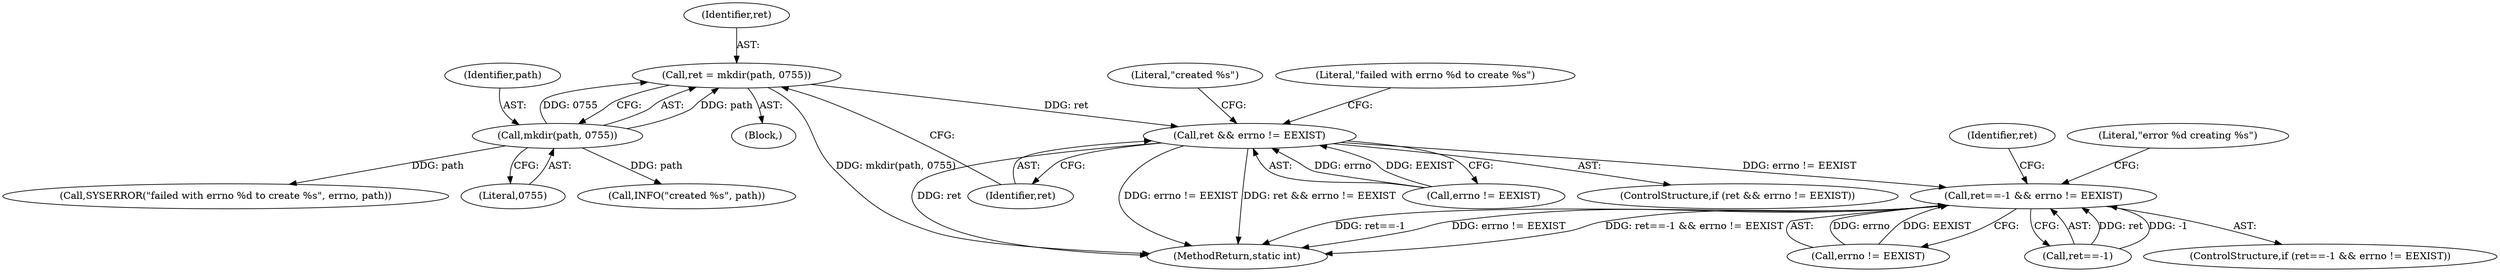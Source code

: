 digraph "0_lxc_592fd47a6245508b79fe6ac819fe6d3b2c1289be_11@API" {
"1000129" [label="(Call,ret = mkdir(path, 0755))"];
"1000131" [label="(Call,mkdir(path, 0755))"];
"1000135" [label="(Call,ret && errno != EEXIST)"];
"1000204" [label="(Call,ret==-1 && errno != EEXIST)"];
"1000209" [label="(Call,errno != EEXIST)"];
"1000133" [label="(Literal,0755)"];
"1000204" [label="(Call,ret==-1 && errno != EEXIST)"];
"1000137" [label="(Call,errno != EEXIST)"];
"1000141" [label="(Call,SYSERROR(\"failed with errno %d to create %s\", errno, path))"];
"1000134" [label="(ControlStructure,if (ret && errno != EEXIST))"];
"1000203" [label="(ControlStructure,if (ret==-1 && errno != EEXIST))"];
"1000296" [label="(MethodReturn,static int)"];
"1000142" [label="(Literal,\"failed with errno %d to create %s\")"];
"1000129" [label="(Call,ret = mkdir(path, 0755))"];
"1000214" [label="(Literal,\"error %d creating %s\")"];
"1000130" [label="(Identifier,ret)"];
"1000205" [label="(Call,ret==-1)"];
"1000135" [label="(Call,ret && errno != EEXIST)"];
"1000106" [label="(Block,)"];
"1000148" [label="(Call,INFO(\"created %s\", path))"];
"1000149" [label="(Literal,\"created %s\")"];
"1000132" [label="(Identifier,path)"];
"1000131" [label="(Call,mkdir(path, 0755))"];
"1000222" [label="(Identifier,ret)"];
"1000136" [label="(Identifier,ret)"];
"1000129" -> "1000106"  [label="AST: "];
"1000129" -> "1000131"  [label="CFG: "];
"1000130" -> "1000129"  [label="AST: "];
"1000131" -> "1000129"  [label="AST: "];
"1000136" -> "1000129"  [label="CFG: "];
"1000129" -> "1000296"  [label="DDG: mkdir(path, 0755)"];
"1000131" -> "1000129"  [label="DDG: path"];
"1000131" -> "1000129"  [label="DDG: 0755"];
"1000129" -> "1000135"  [label="DDG: ret"];
"1000131" -> "1000133"  [label="CFG: "];
"1000132" -> "1000131"  [label="AST: "];
"1000133" -> "1000131"  [label="AST: "];
"1000131" -> "1000141"  [label="DDG: path"];
"1000131" -> "1000148"  [label="DDG: path"];
"1000135" -> "1000134"  [label="AST: "];
"1000135" -> "1000136"  [label="CFG: "];
"1000135" -> "1000137"  [label="CFG: "];
"1000136" -> "1000135"  [label="AST: "];
"1000137" -> "1000135"  [label="AST: "];
"1000142" -> "1000135"  [label="CFG: "];
"1000149" -> "1000135"  [label="CFG: "];
"1000135" -> "1000296"  [label="DDG: ret && errno != EEXIST"];
"1000135" -> "1000296"  [label="DDG: ret"];
"1000135" -> "1000296"  [label="DDG: errno != EEXIST"];
"1000137" -> "1000135"  [label="DDG: errno"];
"1000137" -> "1000135"  [label="DDG: EEXIST"];
"1000135" -> "1000204"  [label="DDG: errno != EEXIST"];
"1000204" -> "1000203"  [label="AST: "];
"1000204" -> "1000205"  [label="CFG: "];
"1000204" -> "1000209"  [label="CFG: "];
"1000205" -> "1000204"  [label="AST: "];
"1000209" -> "1000204"  [label="AST: "];
"1000214" -> "1000204"  [label="CFG: "];
"1000222" -> "1000204"  [label="CFG: "];
"1000204" -> "1000296"  [label="DDG: ret==-1"];
"1000204" -> "1000296"  [label="DDG: errno != EEXIST"];
"1000204" -> "1000296"  [label="DDG: ret==-1 && errno != EEXIST"];
"1000205" -> "1000204"  [label="DDG: ret"];
"1000205" -> "1000204"  [label="DDG: -1"];
"1000209" -> "1000204"  [label="DDG: errno"];
"1000209" -> "1000204"  [label="DDG: EEXIST"];
}
